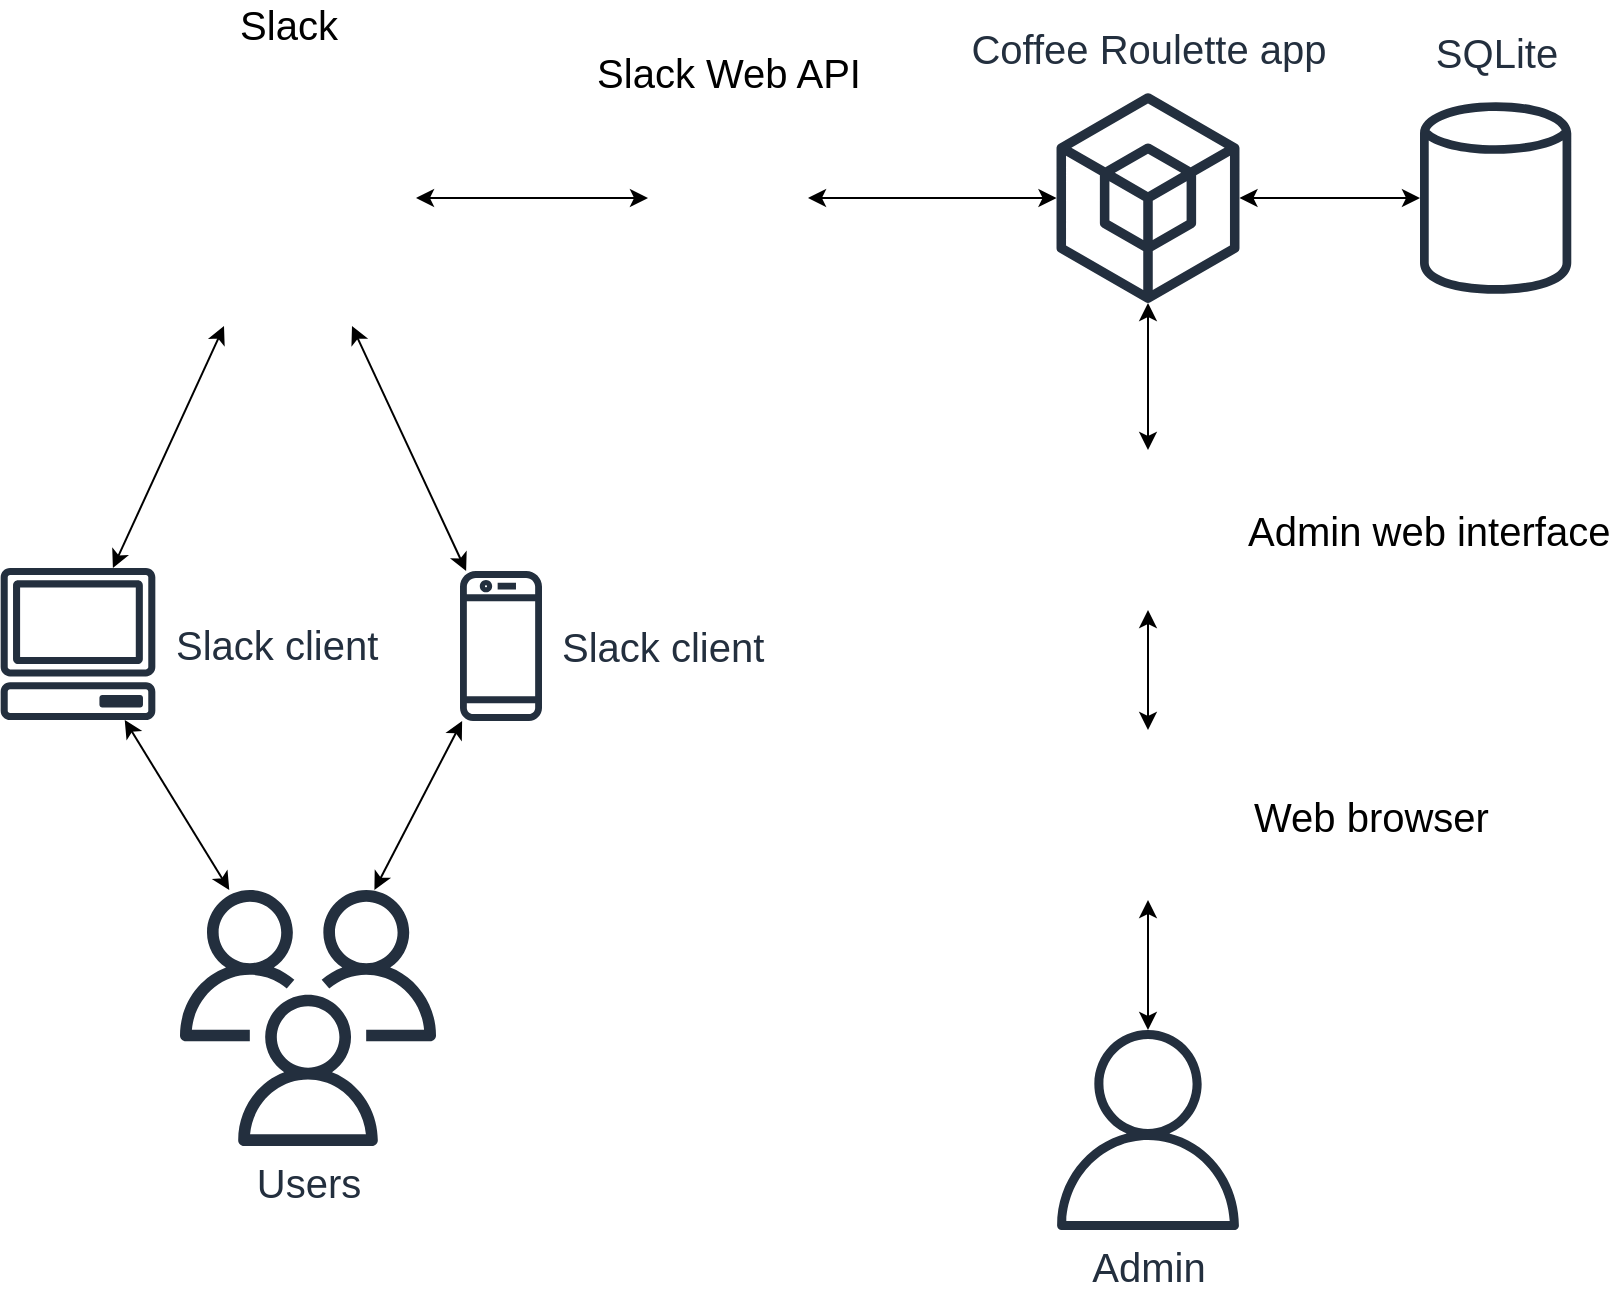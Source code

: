 <mxfile version="13.1.14" type="device"><diagram id="noRTyJmU9loCI8KMEgT-" name="Page-1"><mxGraphModel dx="1422" dy="713" grid="1" gridSize="10" guides="1" tooltips="1" connect="1" arrows="1" fold="1" page="1" pageScale="1" pageWidth="827" pageHeight="1169" math="0" shadow="0"><root><mxCell id="0"/><mxCell id="1" parent="0"/><mxCell id="yez1nG_Q9eCddWYOuKg0-7" value="SQLite" style="outlineConnect=0;fontColor=#232F3E;gradientColor=none;fillColor=#232F3E;strokeColor=none;dashed=0;verticalLabelPosition=top;verticalAlign=bottom;align=center;html=1;fontSize=20;fontStyle=0;aspect=fixed;pointerEvents=1;shape=mxgraph.aws4.generic_database;labelPosition=center;spacing=10;" vertex="1" parent="1"><mxGeometry x="730" y="174" width="75.64" height="100" as="geometry"/></mxCell><mxCell id="yez1nG_Q9eCddWYOuKg0-8" value="Admin" style="outlineConnect=0;fontColor=#232F3E;gradientColor=none;fillColor=#232F3E;strokeColor=none;dashed=0;verticalLabelPosition=bottom;verticalAlign=top;align=center;html=1;fontSize=20;fontStyle=0;aspect=fixed;pointerEvents=1;shape=mxgraph.aws4.user;" vertex="1" parent="1"><mxGeometry x="544" y="640" width="100" height="100" as="geometry"/></mxCell><mxCell id="yez1nG_Q9eCddWYOuKg0-16" value="Users" style="outlineConnect=0;fontColor=#232F3E;gradientColor=none;fillColor=#232F3E;strokeColor=none;dashed=0;verticalLabelPosition=bottom;verticalAlign=top;align=center;html=1;fontSize=20;fontStyle=0;aspect=fixed;pointerEvents=1;shape=mxgraph.aws4.users;" vertex="1" parent="1"><mxGeometry x="110" y="570" width="128" height="128" as="geometry"/></mxCell><mxCell id="yez1nG_Q9eCddWYOuKg0-20" value="Slack" style="shape=image;html=1;verticalAlign=bottom;verticalLabelPosition=top;labelBackgroundColor=#ffffff;imageAspect=0;aspect=fixed;image=https://cdn4.iconfinder.com/data/icons/feather/24/slack-128.png;fontSize=20;labelPosition=center;align=center;spacing=10;" vertex="1" parent="1"><mxGeometry x="100" y="160" width="128" height="128" as="geometry"/></mxCell><mxCell id="yez1nG_Q9eCddWYOuKg0-25" value="Slack client" style="outlineConnect=0;fontColor=#232F3E;gradientColor=none;fillColor=#232F3E;strokeColor=none;dashed=0;verticalLabelPosition=middle;verticalAlign=middle;align=left;html=1;fontSize=20;fontStyle=0;aspect=fixed;pointerEvents=1;shape=mxgraph.aws4.mobile_client;labelPosition=right;labelBorderColor=none;spacingLeft=0;spacing=10;" vertex="1" parent="1"><mxGeometry x="250" y="409" width="41" height="78" as="geometry"/></mxCell><mxCell id="yez1nG_Q9eCddWYOuKg0-26" value="Slack client" style="outlineConnect=0;fontColor=#232F3E;gradientColor=none;fillColor=#232F3E;strokeColor=none;dashed=0;verticalLabelPosition=middle;verticalAlign=middle;align=left;html=1;fontSize=20;fontStyle=0;aspect=fixed;pointerEvents=1;shape=mxgraph.aws4.client;labelPosition=right;spacingRight=0;spacing=10;" vertex="1" parent="1"><mxGeometry x="20" y="409" width="78" height="76" as="geometry"/></mxCell><mxCell id="yez1nG_Q9eCddWYOuKg0-27" value="Slack Web API" style="shape=image;html=1;verticalAlign=bottom;verticalLabelPosition=top;labelBackgroundColor=#ffffff;imageAspect=0;aspect=fixed;image=https://cdn2.iconfinder.com/data/icons/pinpoint-interface/48/api-128.png;fontSize=20;labelPosition=center;align=center;spacing=10;" vertex="1" parent="1"><mxGeometry x="344" y="184" width="80" height="80" as="geometry"/></mxCell><mxCell id="yez1nG_Q9eCddWYOuKg0-29" value="Web browser" style="shape=image;html=1;verticalAlign=middle;verticalLabelPosition=middle;labelBackgroundColor=#ffffff;imageAspect=0;aspect=fixed;image=https://cdn3.iconfinder.com/data/icons/streamline-icon-set-free-pack/48/Streamline-17-128.png;fontSize=20;spacing=10;labelPosition=right;align=left;" vertex="1" parent="1"><mxGeometry x="551.5" y="490" width="85" height="85" as="geometry"/></mxCell><mxCell id="yez1nG_Q9eCddWYOuKg0-31" value="Admin web interface" style="shape=image;html=1;verticalAlign=middle;verticalLabelPosition=middle;labelBackgroundColor=#ffffff;imageAspect=0;aspect=fixed;image=https://cdn2.iconfinder.com/data/icons/pinpoint-interface/48/api-128.png;fontSize=20;labelPosition=right;align=left;spacing=10;" vertex="1" parent="1"><mxGeometry x="554" y="350" width="80" height="80" as="geometry"/></mxCell><mxCell id="yez1nG_Q9eCddWYOuKg0-32" style="edgeStyle=orthogonalEdgeStyle;rounded=0;orthogonalLoop=1;jettySize=auto;html=1;exitX=0.5;exitY=1;exitDx=0;exitDy=0;fontSize=20;" edge="1" parent="1" source="yez1nG_Q9eCddWYOuKg0-27" target="yez1nG_Q9eCddWYOuKg0-27"><mxGeometry relative="1" as="geometry"/></mxCell><mxCell id="yez1nG_Q9eCddWYOuKg0-35" value="" style="endArrow=classic;startArrow=classic;html=1;fontSize=20;entryX=0.75;entryY=1;entryDx=0;entryDy=0;" edge="1" parent="1" source="yez1nG_Q9eCddWYOuKg0-25" target="yez1nG_Q9eCddWYOuKg0-20"><mxGeometry width="50" height="50" relative="1" as="geometry"><mxPoint x="340" y="610" as="sourcePoint"/><mxPoint x="390" y="560" as="targetPoint"/></mxGeometry></mxCell><mxCell id="yez1nG_Q9eCddWYOuKg0-36" value="" style="endArrow=classic;startArrow=classic;html=1;fontSize=20;entryX=0.25;entryY=1;entryDx=0;entryDy=0;" edge="1" parent="1" source="yez1nG_Q9eCddWYOuKg0-26" target="yez1nG_Q9eCddWYOuKg0-20"><mxGeometry width="50" height="50" relative="1" as="geometry"><mxPoint x="340" y="480" as="sourcePoint"/><mxPoint x="390" y="430" as="targetPoint"/></mxGeometry></mxCell><mxCell id="yez1nG_Q9eCddWYOuKg0-37" value="" style="endArrow=classic;startArrow=classic;html=1;fontSize=20;" edge="1" parent="1" source="yez1nG_Q9eCddWYOuKg0-16" target="yez1nG_Q9eCddWYOuKg0-26"><mxGeometry width="50" height="50" relative="1" as="geometry"><mxPoint x="350" y="650" as="sourcePoint"/><mxPoint x="400" y="600" as="targetPoint"/></mxGeometry></mxCell><mxCell id="yez1nG_Q9eCddWYOuKg0-40" value="" style="endArrow=classic;startArrow=classic;html=1;fontSize=20;" edge="1" parent="1" source="yez1nG_Q9eCddWYOuKg0-16" target="yez1nG_Q9eCddWYOuKg0-25"><mxGeometry width="50" height="50" relative="1" as="geometry"><mxPoint x="220" y="590" as="sourcePoint"/><mxPoint x="270" y="540" as="targetPoint"/></mxGeometry></mxCell><mxCell id="yez1nG_Q9eCddWYOuKg0-45" value="" style="endArrow=classic;startArrow=classic;html=1;fontSize=20;" edge="1" parent="1" source="yez1nG_Q9eCddWYOuKg0-20" target="yez1nG_Q9eCddWYOuKg0-27"><mxGeometry width="50" height="50" relative="1" as="geometry"><mxPoint x="380" y="420" as="sourcePoint"/><mxPoint x="430" y="370" as="targetPoint"/></mxGeometry></mxCell><mxCell id="yez1nG_Q9eCddWYOuKg0-46" value="" style="endArrow=classic;startArrow=classic;html=1;fontSize=20;" edge="1" parent="1" source="yez1nG_Q9eCddWYOuKg0-27" target="yez1nG_Q9eCddWYOuKg0-56"><mxGeometry width="50" height="50" relative="1" as="geometry"><mxPoint x="410" y="420" as="sourcePoint"/><mxPoint x="530" y="224" as="targetPoint"/></mxGeometry></mxCell><mxCell id="yez1nG_Q9eCddWYOuKg0-47" value="" style="endArrow=classic;startArrow=classic;html=1;fontSize=20;" edge="1" parent="1" source="yez1nG_Q9eCddWYOuKg0-56" target="yez1nG_Q9eCddWYOuKg0-7"><mxGeometry width="50" height="50" relative="1" as="geometry"><mxPoint x="658" y="224" as="sourcePoint"/><mxPoint x="800" y="370" as="targetPoint"/></mxGeometry></mxCell><mxCell id="yez1nG_Q9eCddWYOuKg0-48" value="" style="endArrow=classic;startArrow=classic;html=1;fontSize=20;" edge="1" parent="1" source="yez1nG_Q9eCddWYOuKg0-31" target="yez1nG_Q9eCddWYOuKg0-56"><mxGeometry width="50" height="50" relative="1" as="geometry"><mxPoint x="730" y="410" as="sourcePoint"/><mxPoint x="594" y="288" as="targetPoint"/></mxGeometry></mxCell><mxCell id="yez1nG_Q9eCddWYOuKg0-51" value="" style="endArrow=classic;startArrow=classic;html=1;fontSize=20;" edge="1" parent="1" source="yez1nG_Q9eCddWYOuKg0-29" target="yez1nG_Q9eCddWYOuKg0-31"><mxGeometry width="50" height="50" relative="1" as="geometry"><mxPoint x="740" y="550" as="sourcePoint"/><mxPoint x="790" y="500" as="targetPoint"/></mxGeometry></mxCell><mxCell id="yez1nG_Q9eCddWYOuKg0-52" value="" style="endArrow=classic;startArrow=classic;html=1;fontSize=20;" edge="1" parent="1" source="yez1nG_Q9eCddWYOuKg0-8" target="yez1nG_Q9eCddWYOuKg0-29"><mxGeometry width="50" height="50" relative="1" as="geometry"><mxPoint x="430" y="760" as="sourcePoint"/><mxPoint x="480" y="710" as="targetPoint"/></mxGeometry></mxCell><mxCell id="yez1nG_Q9eCddWYOuKg0-56" value="Coffee Roulette app&lt;br style=&quot;font-size: 20px;&quot;&gt;" style="outlineConnect=0;fontColor=#232F3E;gradientColor=none;fillColor=#232F3E;strokeColor=none;dashed=0;verticalLabelPosition=top;verticalAlign=bottom;align=center;html=1;fontSize=20;fontStyle=0;aspect=fixed;pointerEvents=1;shape=mxgraph.aws4.external_sdk;spacing=10;labelPosition=center;" vertex="1" parent="1"><mxGeometry x="548.23" y="171.5" width="91.54" height="105" as="geometry"/></mxCell></root></mxGraphModel></diagram></mxfile>